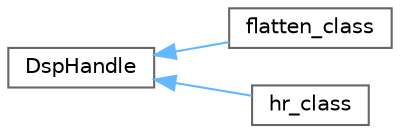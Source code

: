 digraph "Graphical Class Hierarchy"
{
 // LATEX_PDF_SIZE
  bgcolor="transparent";
  edge [fontname=Helvetica,fontsize=10,labelfontname=Helvetica,labelfontsize=10];
  node [fontname=Helvetica,fontsize=10,shape=box,height=0.2,width=0.4];
  rankdir="LR";
  Node0 [id="Node000000",label="DspHandle",height=0.2,width=0.4,color="grey40", fillcolor="white", style="filled",URL="$class_dsp_handle.html",tooltip=" "];
  Node0 -> Node1 [id="edge3_Node000000_Node000001",dir="back",color="steelblue1",style="solid",tooltip=" "];
  Node1 [id="Node000001",label="flatten_class",height=0.2,width=0.4,color="grey40", fillcolor="white", style="filled",URL="$classflatten__class.html",tooltip=" "];
  Node0 -> Node2 [id="edge4_Node000000_Node000002",dir="back",color="steelblue1",style="solid",tooltip=" "];
  Node2 [id="Node000002",label="hr_class",height=0.2,width=0.4,color="grey40", fillcolor="white", style="filled",URL="$classhr__class.html",tooltip=" "];
}

